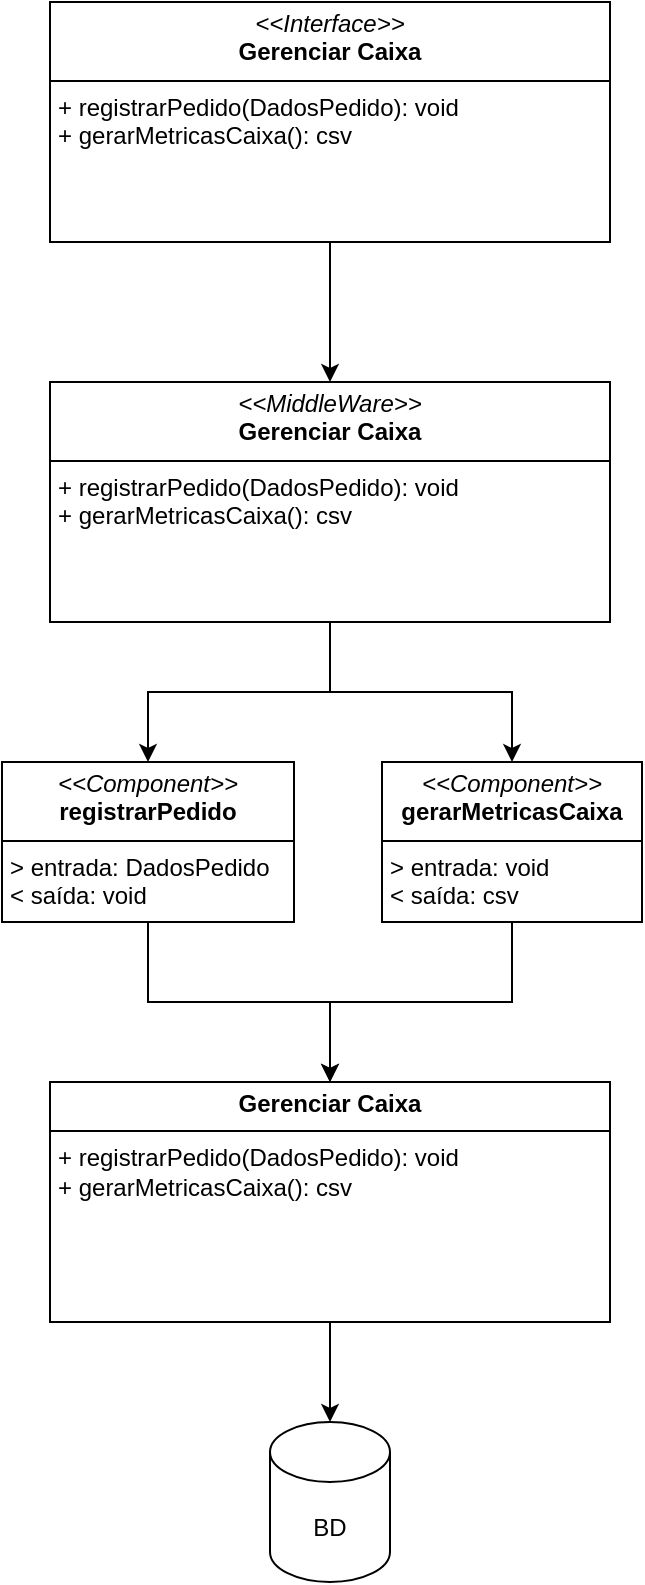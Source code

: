 <mxfile version="24.4.0" type="github">
  <diagram name="Página-1" id="Sl6TZ-9I9SYVLZT7r-Xk">
    <mxGraphModel dx="1393" dy="789" grid="1" gridSize="10" guides="1" tooltips="1" connect="1" arrows="1" fold="1" page="1" pageScale="1" pageWidth="827" pageHeight="1169" math="0" shadow="0">
      <root>
        <mxCell id="0" />
        <mxCell id="1" parent="0" />
        <mxCell id="gfu2MTK6N_kagIDdUxiq-1" style="edgeStyle=orthogonalEdgeStyle;rounded=0;orthogonalLoop=1;jettySize=auto;html=1;exitX=0.5;exitY=1;exitDx=0;exitDy=0;entryX=0.5;entryY=0;entryDx=0;entryDy=0;" edge="1" parent="1" source="KUi3rzj7QOhRPI5TdXvz-2" target="KUi3rzj7QOhRPI5TdXvz-9">
          <mxGeometry relative="1" as="geometry" />
        </mxCell>
        <mxCell id="KUi3rzj7QOhRPI5TdXvz-2" value="&lt;p style=&quot;margin:0px;margin-top:4px;text-align:center;&quot;&gt;&lt;i&gt;&amp;lt;&amp;lt;Interface&amp;gt;&amp;gt;&lt;/i&gt;&lt;br&gt;&lt;b&gt;Gerenciar Caixa&lt;/b&gt;&lt;/p&gt;&lt;hr size=&quot;1&quot; style=&quot;border-style:solid;&quot;&gt;&lt;p style=&quot;margin:0px;margin-left:4px;&quot;&gt;+ registrarPedido(DadosPedido): void&lt;/p&gt;&lt;p style=&quot;margin:0px;margin-left:4px;&quot;&gt;+ gerarMetricasCaixa(): csv&lt;/p&gt;" style="verticalAlign=top;align=left;overflow=fill;html=1;whiteSpace=wrap;" parent="1" vertex="1">
          <mxGeometry x="274" y="20" width="280" height="120" as="geometry" />
        </mxCell>
        <mxCell id="gfu2MTK6N_kagIDdUxiq-5" style="edgeStyle=orthogonalEdgeStyle;rounded=0;orthogonalLoop=1;jettySize=auto;html=1;exitX=0.5;exitY=1;exitDx=0;exitDy=0;entryX=0.5;entryY=0;entryDx=0;entryDy=0;" edge="1" parent="1" source="KUi3rzj7QOhRPI5TdXvz-9" target="gfu2MTK6N_kagIDdUxiq-3">
          <mxGeometry relative="1" as="geometry" />
        </mxCell>
        <mxCell id="gfu2MTK6N_kagIDdUxiq-6" style="edgeStyle=orthogonalEdgeStyle;rounded=0;orthogonalLoop=1;jettySize=auto;html=1;exitX=0.5;exitY=1;exitDx=0;exitDy=0;entryX=0.5;entryY=0;entryDx=0;entryDy=0;" edge="1" parent="1" source="KUi3rzj7QOhRPI5TdXvz-9" target="gfu2MTK6N_kagIDdUxiq-4">
          <mxGeometry relative="1" as="geometry" />
        </mxCell>
        <mxCell id="KUi3rzj7QOhRPI5TdXvz-9" value="&lt;p style=&quot;margin:0px;margin-top:4px;text-align:center;&quot;&gt;&lt;i&gt;&amp;lt;&amp;lt;MiddleWare&amp;gt;&amp;gt;&lt;/i&gt;&lt;br&gt;&lt;b&gt;Gerenciar Caixa&lt;/b&gt;&lt;/p&gt;&lt;hr size=&quot;1&quot; style=&quot;border-style:solid;&quot;&gt;&lt;p style=&quot;margin:0px;margin-left:4px;&quot;&gt;+ registrarPedido(DadosPedido): void&lt;/p&gt;&lt;p style=&quot;margin:0px;margin-left:4px;&quot;&gt;+ gerarMetricasCaixa(): csv&lt;/p&gt;" style="verticalAlign=top;align=left;overflow=fill;html=1;whiteSpace=wrap;" parent="1" vertex="1">
          <mxGeometry x="274" y="210" width="280" height="120" as="geometry" />
        </mxCell>
        <mxCell id="KUi3rzj7QOhRPI5TdXvz-10" style="edgeStyle=orthogonalEdgeStyle;rounded=0;orthogonalLoop=1;jettySize=auto;html=1;exitX=0.5;exitY=1;exitDx=0;exitDy=0;" parent="1" source="KUi3rzj7QOhRPI5TdXvz-11" target="KUi3rzj7QOhRPI5TdXvz-12" edge="1">
          <mxGeometry relative="1" as="geometry">
            <mxPoint x="414" y="850" as="targetPoint" />
          </mxGeometry>
        </mxCell>
        <mxCell id="KUi3rzj7QOhRPI5TdXvz-11" value="&lt;p style=&quot;margin:0px;margin-top:4px;text-align:center;&quot;&gt;&lt;b&gt;Gerenciar Caixa&lt;/b&gt;&lt;/p&gt;&lt;hr size=&quot;1&quot; style=&quot;border-style:solid;&quot;&gt;&lt;p style=&quot;margin:0px;margin-left:4px;&quot;&gt;+ registrarPedido(DadosPedido): void&lt;/p&gt;&lt;p style=&quot;margin:0px;margin-left:4px;&quot;&gt;+ gerarMetricasCaixa(): csv&lt;/p&gt;" style="verticalAlign=top;align=left;overflow=fill;html=1;whiteSpace=wrap;" parent="1" vertex="1">
          <mxGeometry x="274" y="560" width="280" height="120" as="geometry" />
        </mxCell>
        <mxCell id="KUi3rzj7QOhRPI5TdXvz-12" value="BD" style="shape=cylinder3;whiteSpace=wrap;html=1;boundedLbl=1;backgroundOutline=1;size=15;" parent="1" vertex="1">
          <mxGeometry x="384" y="730" width="60" height="80" as="geometry" />
        </mxCell>
        <mxCell id="gfu2MTK6N_kagIDdUxiq-7" style="edgeStyle=orthogonalEdgeStyle;rounded=0;orthogonalLoop=1;jettySize=auto;html=1;exitX=0.5;exitY=1;exitDx=0;exitDy=0;entryX=0.5;entryY=0;entryDx=0;entryDy=0;" edge="1" parent="1" source="gfu2MTK6N_kagIDdUxiq-3" target="KUi3rzj7QOhRPI5TdXvz-11">
          <mxGeometry relative="1" as="geometry" />
        </mxCell>
        <mxCell id="gfu2MTK6N_kagIDdUxiq-3" value="&lt;p style=&quot;margin:0px;margin-top:4px;text-align:center;&quot;&gt;&lt;i&gt;&amp;lt;&amp;lt;Component&amp;gt;&amp;gt;&lt;/i&gt;&lt;br&gt;&lt;b&gt;registrarPedido&lt;/b&gt;&lt;/p&gt;&lt;hr size=&quot;1&quot; style=&quot;border-style:solid;&quot;&gt;&lt;p style=&quot;margin:0px;margin-left:4px;&quot;&gt;&amp;gt; entrada: DadosPedido&lt;/p&gt;&lt;p style=&quot;margin:0px;margin-left:4px;&quot;&gt;&amp;lt; saída: void&lt;/p&gt;" style="verticalAlign=top;align=left;overflow=fill;html=1;whiteSpace=wrap;" vertex="1" parent="1">
          <mxGeometry x="250" y="400" width="146" height="80" as="geometry" />
        </mxCell>
        <mxCell id="gfu2MTK6N_kagIDdUxiq-8" style="edgeStyle=orthogonalEdgeStyle;rounded=0;orthogonalLoop=1;jettySize=auto;html=1;exitX=0.5;exitY=1;exitDx=0;exitDy=0;" edge="1" parent="1" source="gfu2MTK6N_kagIDdUxiq-4" target="KUi3rzj7QOhRPI5TdXvz-11">
          <mxGeometry relative="1" as="geometry" />
        </mxCell>
        <mxCell id="gfu2MTK6N_kagIDdUxiq-4" value="&lt;p style=&quot;margin:0px;margin-top:4px;text-align:center;&quot;&gt;&lt;i&gt;&amp;lt;&amp;lt;Component&amp;gt;&amp;gt;&lt;/i&gt;&lt;br&gt;&lt;b&gt;gerarMetricasCaixa&lt;/b&gt;&lt;/p&gt;&lt;hr size=&quot;1&quot; style=&quot;border-style:solid;&quot;&gt;&lt;p style=&quot;margin:0px;margin-left:4px;&quot;&gt;&lt;span style=&quot;background-color: initial;&quot;&gt;&amp;gt; entrada: void&lt;/span&gt;&lt;br&gt;&lt;/p&gt;&lt;p style=&quot;margin:0px;margin-left:4px;&quot;&gt;&lt;span style=&quot;background-color: initial;&quot;&gt;&amp;lt; saída: csv&lt;/span&gt;&lt;/p&gt;" style="verticalAlign=top;align=left;overflow=fill;html=1;whiteSpace=wrap;" vertex="1" parent="1">
          <mxGeometry x="440" y="400" width="130" height="80" as="geometry" />
        </mxCell>
      </root>
    </mxGraphModel>
  </diagram>
</mxfile>
